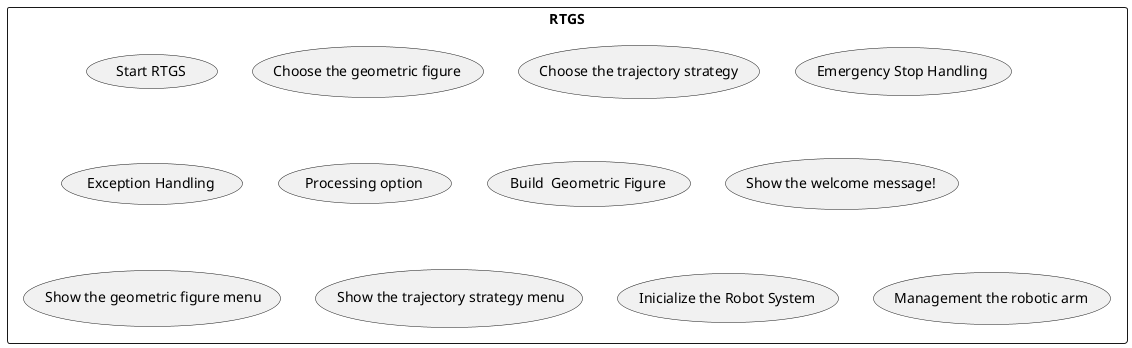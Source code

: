 @startuml
rectangle RTGS {
usecase " Start RTGS" as UC1
usecase " Choose the geometric figure" as UC2
usecase " Choose the trajectory strategy" as UC3
usecase " Emergency Stop Handling" as UC4
usecase " Exception Handling" as UC5
usecase " Processing option" as UC6
usecase " Build  Geometric Figure" as UC7
usecase " Show the welcome message!" as UC8
usecase " Show the geometric figure menu" as UC9
usecase " Show the trajectory strategy menu" as UC10
usecase " Inicialize the Robot System" as UC11
usecase " Management the robotic arm" as UC12
}
@enduml